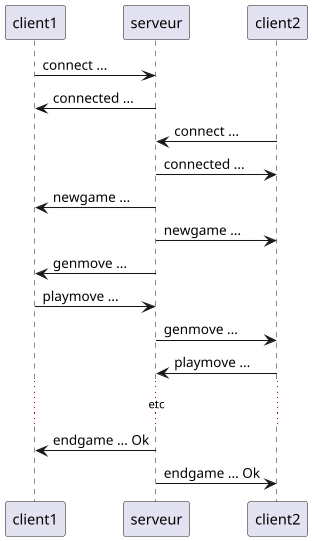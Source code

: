 @startuml

skinparam dpi 100

participant client1
participant serveur
participant client2

client1 -> serveur: connect ...
serveur -> client1: connected ...

client2 -> serveur: connect ...
serveur -> client2: connected ...

serveur -> client1: newgame ...
serveur -> client2: newgame ...

serveur -> client1: genmove ...
client1 -> serveur: playmove ...

serveur -> client2: genmove ...
client2 -> serveur: playmove ...

... etc ...

serveur -> client1: endgame ... Ok
serveur -> client2: endgame ... Ok

@enduml


